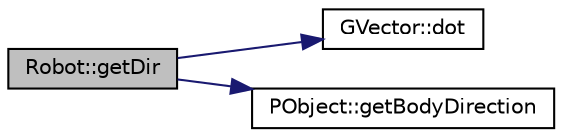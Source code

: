 digraph "Robot::getDir"
{
 // INTERACTIVE_SVG=YES
  edge [fontname="Helvetica",fontsize="10",labelfontname="Helvetica",labelfontsize="10"];
  node [fontname="Helvetica",fontsize="10",shape=record];
  rankdir="LR";
  Node1 [label="Robot::getDir",height=0.2,width=0.4,color="black", fillcolor="grey75", style="filled", fontcolor="black"];
  Node1 -> Node2 [color="midnightblue",fontsize="10",style="solid",fontname="Helvetica"];
  Node2 [label="GVector::dot",height=0.2,width=0.4,color="black", fillcolor="white", style="filled",URL="$d5/da9/namespace_g_vector.html#ada9b819d8266fe34bfb13b480a9a3107"];
  Node1 -> Node3 [color="midnightblue",fontsize="10",style="solid",fontname="Helvetica"];
  Node3 [label="PObject::getBodyDirection",height=0.2,width=0.4,color="black", fillcolor="white", style="filled",URL="$d1/d18/class_p_object.html#af2a0c45a02b9bfcfca0d9bb982d90a2d"];
}
